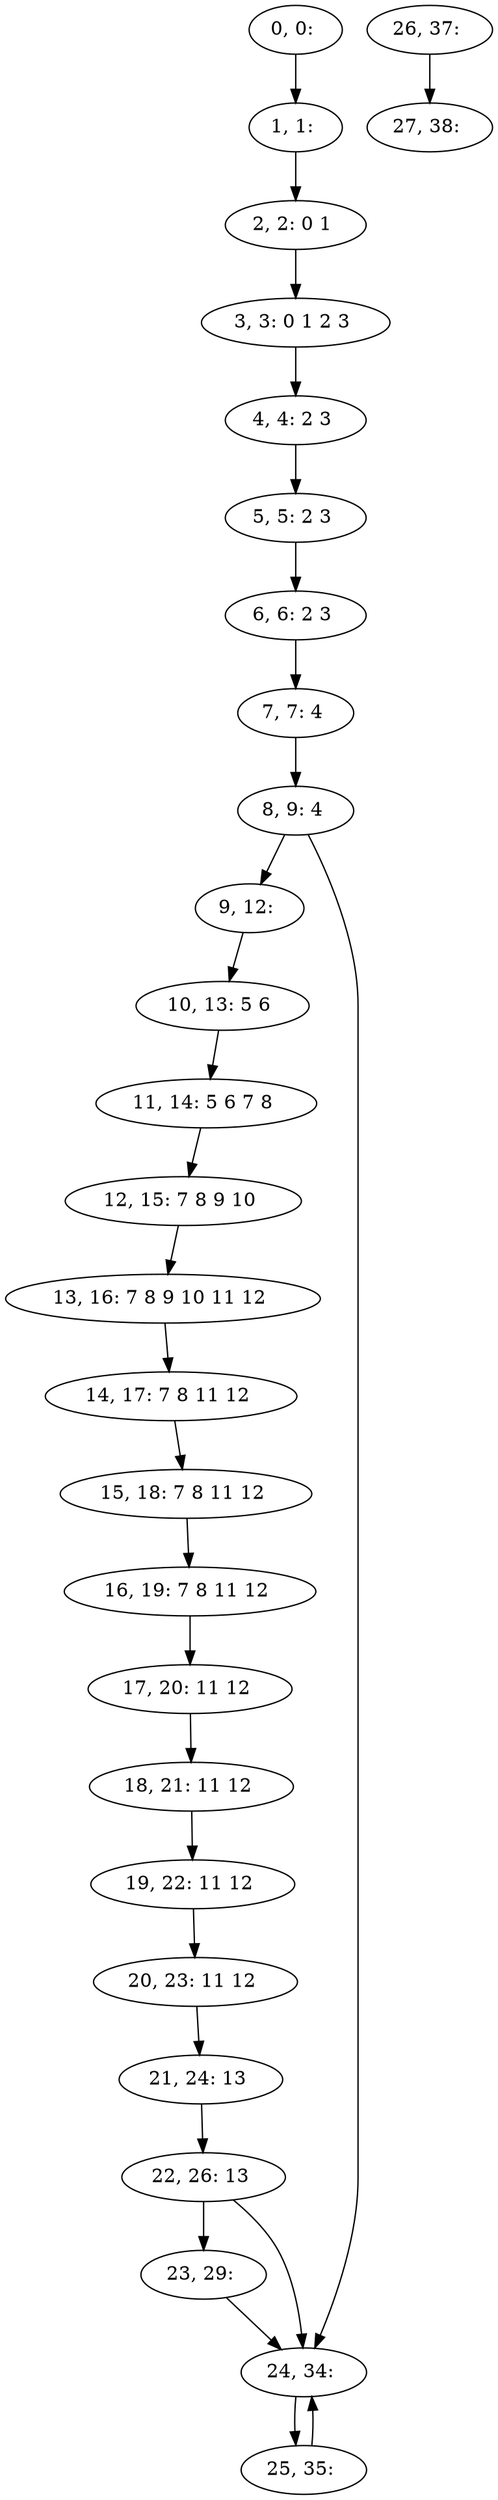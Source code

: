 digraph G {
0[label="0, 0: "];
1[label="1, 1: "];
2[label="2, 2: 0 1 "];
3[label="3, 3: 0 1 2 3 "];
4[label="4, 4: 2 3 "];
5[label="5, 5: 2 3 "];
6[label="6, 6: 2 3 "];
7[label="7, 7: 4 "];
8[label="8, 9: 4 "];
9[label="9, 12: "];
10[label="10, 13: 5 6 "];
11[label="11, 14: 5 6 7 8 "];
12[label="12, 15: 7 8 9 10 "];
13[label="13, 16: 7 8 9 10 11 12 "];
14[label="14, 17: 7 8 11 12 "];
15[label="15, 18: 7 8 11 12 "];
16[label="16, 19: 7 8 11 12 "];
17[label="17, 20: 11 12 "];
18[label="18, 21: 11 12 "];
19[label="19, 22: 11 12 "];
20[label="20, 23: 11 12 "];
21[label="21, 24: 13 "];
22[label="22, 26: 13 "];
23[label="23, 29: "];
24[label="24, 34: "];
25[label="25, 35: "];
26[label="26, 37: "];
27[label="27, 38: "];
0->1 ;
1->2 ;
2->3 ;
3->4 ;
4->5 ;
5->6 ;
6->7 ;
7->8 ;
8->9 ;
8->24 ;
9->10 ;
10->11 ;
11->12 ;
12->13 ;
13->14 ;
14->15 ;
15->16 ;
16->17 ;
17->18 ;
18->19 ;
19->20 ;
20->21 ;
21->22 ;
22->23 ;
22->24 ;
23->24 ;
24->25 ;
25->24 ;
26->27 ;
}
